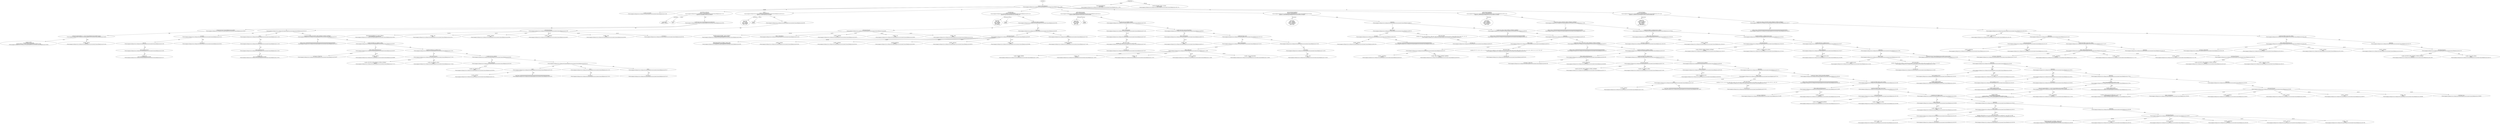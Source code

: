 strict digraph "/Users/yangpan/workspace/rust-workspace/ola-lang/examples/source/system/ContractDeployer.ola" {
	contract [label="contract ContractDeployer\n/Users/yangpan/workspace/rust-workspace/ola-lang/examples/source/system/ContractDeployer.ola:1:1-193:2"]
	var [label="variable accountInfos\n/Users/yangpan/workspace/rust-workspace/ola-lang/examples/source/system/ContractDeployer.ola:15:5-49"]
	extendedAccountVersion [label="extendedAccountVersion\ncontract: ContractDeployer\n/Users/yangpan/workspace/rust-workspace/ola-lang/examples/source/system/ContractDeployer.ola:17:5-57\nsignature extendedAccountVersion(address)"]
	parameters [label="parameters\naddress _address"]
	returns [label="returns\nu32 "]
	var_decl [label="variable decl struct ContractDeployer.AccountInfo info\n/Users/yangpan/workspace/rust-workspace/ola-lang/examples/source/system/ContractDeployer.ola:19:9-50"]
	storage_load [label="storage load struct ContractDeployer.AccountInfo\n/Users/yangpan/workspace/rust-workspace/ola-lang/examples/source/system/ContractDeployer.ola:19:28-50"]
	subscript [label="subscript mapping(address => struct ContractDeployer.AccountInfo) storage\n/Users/yangpan/workspace/rust-workspace/ola-lang/examples/source/system/ContractDeployer.ola:19:28-50"]
	storage_var [label="storage variable\nContractDeployer.accountInfos\nmapping(address => struct ContractDeployer.AccountInfo) storage\n/Users/yangpan/workspace/rust-workspace/ola-lang/examples/source/system/ContractDeployer.ola:19:28-40"]
	variable [label="variable: _address\naddress\n/Users/yangpan/workspace/rust-workspace/ola-lang/examples/source/system/ContractDeployer.ola:19:41-49"]
	if [label="if\n/Users/yangpan/workspace/rust-workspace/ola-lang/examples/source/system/ContractDeployer.ola:20:9-22:10"]
	not_qual [label="not equal\n/Users/yangpan/workspace/rust-workspace/ola-lang/examples/source/system/ContractDeployer.ola:20:13-41"]
	load [label="load u32\n/Users/yangpan/workspace/rust-workspace/ola-lang/examples/source/system/ContractDeployer.ola:20:13-36"]
	structmember [label="struct_member #0 u32\n/Users/yangpan/workspace/rust-workspace/ola-lang/examples/source/system/ContractDeployer.ola:20:18-36"]
	variable_15 [label="variable: info\nstruct ContractDeployer.AccountInfo\n/Users/yangpan/workspace/rust-workspace/ola-lang/examples/source/system/ContractDeployer.ola:20:13-17"]
	number_literal [label="u32 literal: 0\n/Users/yangpan/workspace/rust-workspace/ola-lang/examples/source/system/ContractDeployer.ola:20:40-41"]
	return [label="return\n/Users/yangpan/workspace/rust-workspace/ola-lang/examples/source/system/ContractDeployer.ola:21:13-43"]
	load_18 [label="load u32\n/Users/yangpan/workspace/rust-workspace/ola-lang/examples/source/system/ContractDeployer.ola:21:13-43"]
	structmember_19 [label="struct_member #0 u32\n/Users/yangpan/workspace/rust-workspace/ola-lang/examples/source/system/ContractDeployer.ola:21:25-43"]
	variable_20 [label="variable: info\nstruct ContractDeployer.AccountInfo\n/Users/yangpan/workspace/rust-workspace/ola-lang/examples/source/system/ContractDeployer.ola:21:20-24"]
	var_decl_21 [label="variable decl address ACCOUNT_CODE_STORAGE_SYSTEM_CONTRACT\n/Users/yangpan/workspace/rust-workspace/ola-lang/examples/source/system/ContractDeployer.ola:25:9-71"]
	address_literal [label="address literal: 0000000000000000000000000000000000000000000000000000000000008002\n/Users/yangpan/workspace/rust-workspace/ola-lang/examples/source/system/ContractDeployer.ola:25:56-71"]
	var_decl_23 [label="variable decl fields get_codeHash_calldata\n/Users/yangpan/workspace/rust-workspace/ola-lang/examples/source/system/ContractDeployer.ola:26:9-97"]
	libfunc [label="libfunc AbiEncodeWithSignature\n/Users/yangpan/workspace/rust-workspace/ola-lang/examples/source/system/ContractDeployer.ola:26:40-97"]
	number_literal_25 [label="u32 literal: 2179613704\n/Users/yangpan/workspace/rust-workspace/ola-lang/examples/source/system/ContractDeployer.ola:26:40-97"]
	variable_26 [label="variable: _address\naddress\n/Users/yangpan/workspace/rust-workspace/ola-lang/examples/source/system/ContractDeployer.ola:26:88-96"]
	var_decl_27 [label="variable decl fields get_codeHash_bytes\n/Users/yangpan/workspace/rust-workspace/ola-lang/examples/source/system/ContractDeployer.ola:27:9-101"]
	call_external_function [label="call external function\n/Users/yangpan/workspace/rust-workspace/ola-lang/examples/source/system/ContractDeployer.ola:27:37-101"]
	variable_29 [label="variable: ACCOUNT_CODE_STORAGE_SYSTEM_CONTRACT\naddress\n/Users/yangpan/workspace/rust-workspace/ola-lang/examples/source/system/ContractDeployer.ola:27:37-73"]
	variable_30 [label="variable: get_codeHash_calldata\nfields\n/Users/yangpan/workspace/rust-workspace/ola-lang/examples/source/system/ContractDeployer.ola:27:79-100"]
	var_decl_31 [label="variable decl hash codeHash\n/Users/yangpan/workspace/rust-workspace/ola-lang/examples/source/system/ContractDeployer.ola:28:9-63"]
	libfunc_32 [label="libfunc AbiDecode\n/Users/yangpan/workspace/rust-workspace/ola-lang/examples/source/system/ContractDeployer.ola:28:25-63"]
	variable_33 [label="variable: get_codeHash_bytes\nfields\n/Users/yangpan/workspace/rust-workspace/ola-lang/examples/source/system/ContractDeployer.ola:28:36-54"]
	if_34 [label="if\n/Users/yangpan/workspace/rust-workspace/ola-lang/examples/source/system/ContractDeployer.ola:30:9-32:10"]
	equal [label="equal\n/Users/yangpan/workspace/rust-workspace/ola-lang/examples/source/system/ContractDeployer.ola:30:13-32"]
	variable_36 [label="variable: codeHash\nhash\n/Users/yangpan/workspace/rust-workspace/ola-lang/examples/source/system/ContractDeployer.ola:30:13-21"]
	hash_literal [label="hash literal: 0000000000000000000000000000000000000000000000000000000000000000\n/Users/yangpan/workspace/rust-workspace/ola-lang/examples/source/system/ContractDeployer.ola:30:25-32"]
	return_38 [label="return\n/Users/yangpan/workspace/rust-workspace/ola-lang/examples/source/system/ContractDeployer.ola:31:13-21"]
	number_literal_39 [label="u32 literal: 1\n/Users/yangpan/workspace/rust-workspace/ola-lang/examples/source/system/ContractDeployer.ola:31:20-21"]
	return_40 [label="return\n/Users/yangpan/workspace/rust-workspace/ola-lang/examples/source/system/ContractDeployer.ola:35:9-17"]
	number_literal_41 [label="u32 literal: 0\n/Users/yangpan/workspace/rust-workspace/ola-lang/examples/source/system/ContractDeployer.ola:35:16-17"]
	create2 [label="create2\ncontract: ContractDeployer\n/Users/yangpan/workspace/rust-workspace/ola-lang/examples/source/system/ContractDeployer.ola:38:5-43:19\nsignature create2(hash,hash,hash,fields)"]
	parameters_43 [label="parameters\nhash _salt\nhash _rawHash\nhash _codeHash\nfields _input"]
	returns_44 [label="returns\naddress "]
	return_45 [label="return\n/Users/yangpan/workspace/rust-workspace/ola-lang/examples/source/system/ContractDeployer.ola:44:9-69"]
	call_internal_function [label="call internal function\n/Users/yangpan/workspace/rust-workspace/ola-lang/examples/source/system/ContractDeployer.ola:44:16-69"]
	internal_function [label="fn(hash,hash,hash,fields,u32)  returns (address)\nContractDeployer.create2Account\n/Users/yangpan/workspace/rust-workspace/ola-lang/examples/source/system/ContractDeployer.ola:44:16-69"]
	variable_48 [label="variable: _salt\nhash\n/Users/yangpan/workspace/rust-workspace/ola-lang/examples/source/system/ContractDeployer.ola:44:31-36"]
	variable_49 [label="variable: _rawHash\nhash\n/Users/yangpan/workspace/rust-workspace/ola-lang/examples/source/system/ContractDeployer.ola:44:38-46"]
	variable_50 [label="variable: _codeHash\nhash\n/Users/yangpan/workspace/rust-workspace/ola-lang/examples/source/system/ContractDeployer.ola:44:48-57"]
	variable_51 [label="variable: _input\nfields\n/Users/yangpan/workspace/rust-workspace/ola-lang/examples/source/system/ContractDeployer.ola:44:59-65"]
	number_literal_52 [label="u32 literal: 0\n/Users/yangpan/workspace/rust-workspace/ola-lang/examples/source/system/ContractDeployer.ola:44:67-68"]
	create2Account [label="create2Account\ncontract: ContractDeployer\n/Users/yangpan/workspace/rust-workspace/ola-lang/examples/source/system/ContractDeployer.ola:48:5-54:19\nsignature create2Account(hash,hash,hash,fields,u32)"]
	parameters_54 [label="parameters\nhash _salt\nhash _rawHash\nhash _codeHash\nfields _input\nu32 _aaVersion"]
	returns_55 [label="returns\naddress "]
	var_decl_56 [label="variable decl address newAddress\n/Users/yangpan/workspace/rust-workspace/ola-lang/examples/source/system/ContractDeployer.ola:55:9-94"]
	call_internal_function_57 [label="call internal function\n/Users/yangpan/workspace/rust-workspace/ola-lang/examples/source/system/ContractDeployer.ola:55:30-94"]
	internal_function_58 [label="fn(address,hash,hash,fields)  returns (address)\nContractDeployer.getNewAddressCreate2\n/Users/yangpan/workspace/rust-workspace/ola-lang/examples/source/system/ContractDeployer.ola:55:30-94"]
	libfunc_59 [label="libfunc CallerAddress\n/Users/yangpan/workspace/rust-workspace/ola-lang/examples/source/system/ContractDeployer.ola:55:51-65"]
	variable_60 [label="variable: _codeHash\nhash\n/Users/yangpan/workspace/rust-workspace/ola-lang/examples/source/system/ContractDeployer.ola:55:69-78"]
	variable_61 [label="variable: _salt\nhash\n/Users/yangpan/workspace/rust-workspace/ola-lang/examples/source/system/ContractDeployer.ola:55:80-85"]
	variable_62 [label="variable: _input\nfields\n/Users/yangpan/workspace/rust-workspace/ola-lang/examples/source/system/ContractDeployer.ola:55:87-93"]
	expr [label="expression\n/Users/yangpan/workspace/rust-workspace/ola-lang/examples/source/system/ContractDeployer.ola:56:9-87"]
	call_internal_function_64 [label="call internal function\n/Users/yangpan/workspace/rust-workspace/ola-lang/examples/source/system/ContractDeployer.ola:56:9-87"]
	internal_function_65 [label="fn(hash,hash,address,u32,fields)  returns (void)\nContractDeployer._nonSystemDeployOnAddress\n/Users/yangpan/workspace/rust-workspace/ola-lang/examples/source/system/ContractDeployer.ola:56:9-87"]
	variable_66 [label="variable: _rawHash\nhash\n/Users/yangpan/workspace/rust-workspace/ola-lang/examples/source/system/ContractDeployer.ola:56:35-43"]
	variable_67 [label="variable: _codeHash\nhash\n/Users/yangpan/workspace/rust-workspace/ola-lang/examples/source/system/ContractDeployer.ola:56:45-54"]
	variable_68 [label="variable: newAddress\naddress\n/Users/yangpan/workspace/rust-workspace/ola-lang/examples/source/system/ContractDeployer.ola:56:56-66"]
	variable_69 [label="variable: _aaVersion\nu32\n/Users/yangpan/workspace/rust-workspace/ola-lang/examples/source/system/ContractDeployer.ola:56:68-78"]
	variable_70 [label="variable: _input\nfields\n/Users/yangpan/workspace/rust-workspace/ola-lang/examples/source/system/ContractDeployer.ola:56:80-86"]
	return_71 [label="return\n/Users/yangpan/workspace/rust-workspace/ola-lang/examples/source/system/ContractDeployer.ola:57:9-26"]
	variable_72 [label="variable: newAddress\naddress\n/Users/yangpan/workspace/rust-workspace/ola-lang/examples/source/system/ContractDeployer.ola:57:16-26"]
	getNewAddressCreate2 [label="getNewAddressCreate2\ncontract: ContractDeployer\n/Users/yangpan/workspace/rust-workspace/ola-lang/examples/source/system/ContractDeployer.ola:60:5-65:19\nsignature getNewAddressCreate2(address,hash,hash,fields)"]
	parameters_74 [label="parameters\naddress _from\nhash _codeHash\nhash _salt\nfields _input"]
	returns_75 [label="returns\naddress "]
	var_decl_76 [label="variable decl hash CREATE2_PREFIX\n/Users/yangpan/workspace/rust-workspace/ola-lang/examples/source/system/ContractDeployer.ola:67:9-58"]
	libfunc_77 [label="libfunc PoseidonHash\n/Users/yangpan/workspace/rust-workspace/ola-lang/examples/source/system/ContractDeployer.ola:67:31-44"]
	cast [label="cast fields\n/Users/yangpan/workspace/rust-workspace/ola-lang/examples/source/system/ContractDeployer.ola:67:45-57"]
	alloc_array [label="alloc array string\ninitializer: [79, 108, 97, 67, 114, 101, 97, 116, 101, 50]\n/Users/yangpan/workspace/rust-workspace/ola-lang/examples/source/system/ContractDeployer.ola:67:45-57"]
	number_literal_80 [label="u32 literal: 10\n/Users/yangpan/workspace/rust-workspace/ola-lang/examples/source/system/ContractDeployer.ola:67:45-57"]
	var_decl_81 [label="variable decl hash constructorInputHash\n/Users/yangpan/workspace/rust-workspace/ola-lang/examples/source/system/ContractDeployer.ola:68:9-58"]
	libfunc_82 [label="libfunc PoseidonHash\n/Users/yangpan/workspace/rust-workspace/ola-lang/examples/source/system/ContractDeployer.ola:68:37-50"]
	variable_83 [label="variable: _input\nfields\n/Users/yangpan/workspace/rust-workspace/ola-lang/examples/source/system/ContractDeployer.ola:68:51-57"]
	var_decl_84 [label="variable decl hash _hash\n/Users/yangpan/workspace/rust-workspace/ola-lang/examples/source/system/ContractDeployer.ola:70:9-72:10"]
	libfunc_85 [label="libfunc PoseidonHash\n/Users/yangpan/workspace/rust-workspace/ola-lang/examples/source/system/ContractDeployer.ola:70:22-35"]
	libfunc_86 [label="libfunc AbiEncode\n/Users/yangpan/workspace/rust-workspace/ola-lang/examples/source/system/ContractDeployer.ola:71:13-86"]
	variable_87 [label="variable: CREATE2_PREFIX\nhash\n/Users/yangpan/workspace/rust-workspace/ola-lang/examples/source/system/ContractDeployer.ola:71:24-38"]
	variable_88 [label="variable: _from\naddress\n/Users/yangpan/workspace/rust-workspace/ola-lang/examples/source/system/ContractDeployer.ola:71:40-45"]
	variable_89 [label="variable: _salt\nhash\n/Users/yangpan/workspace/rust-workspace/ola-lang/examples/source/system/ContractDeployer.ola:71:47-52"]
	variable_90 [label="variable: _codeHash\nhash\n/Users/yangpan/workspace/rust-workspace/ola-lang/examples/source/system/ContractDeployer.ola:71:54-63"]
	variable_91 [label="variable: constructorInputHash\nhash\n/Users/yangpan/workspace/rust-workspace/ola-lang/examples/source/system/ContractDeployer.ola:71:65-85"]
	return_92 [label="return\n/Users/yangpan/workspace/rust-workspace/ola-lang/examples/source/system/ContractDeployer.ola:75:9-30"]
	cast_93 [label="cast address\n/Users/yangpan/workspace/rust-workspace/ola-lang/examples/source/system/ContractDeployer.ola:75:16-30"]
	variable_94 [label="variable: _hash\nhash\n/Users/yangpan/workspace/rust-workspace/ola-lang/examples/source/system/ContractDeployer.ola:75:24-29"]
	_nonSystemDeployOnAddress [label="_nonSystemDeployOnAddress\ncontract: ContractDeployer\n/Users/yangpan/workspace/rust-workspace/ola-lang/examples/source/system/ContractDeployer.ola:78:5-84:6\nsignature _nonSystemDeployOnAddress(hash,hash,address,u32,fields)"]
	parameters_96 [label="parameters\nhash _rawHash\nhash _codeHash\naddress _newAddress\nu32 _aaVersion\nfields _input"]
	expr_97 [label="expression\n/Users/yangpan/workspace/rust-workspace/ola-lang/examples/source/system/ContractDeployer.ola:86:9-71"]
	libfunc_98 [label="libfunc Assert\n/Users/yangpan/workspace/rust-workspace/ola-lang/examples/source/system/ContractDeployer.ola:86:9-15"]
	not_qual_99 [label="not equal\n/Users/yangpan/workspace/rust-workspace/ola-lang/examples/source/system/ContractDeployer.ola:86:16-38"]
	variable_100 [label="variable: _codeHash\nhash\n/Users/yangpan/workspace/rust-workspace/ola-lang/examples/source/system/ContractDeployer.ola:86:16-25"]
	hash_literal_101 [label="hash literal: 0000000000000000000000000000000000000000000000000000000000000000\n/Users/yangpan/workspace/rust-workspace/ola-lang/examples/source/system/ContractDeployer.ola:86:29-38"]
	alloc_array_102 [label="alloc array string\ninitializer: [66, 121, 116, 101, 99, 111, 100, 101, 72, 97, 115, 104, 32, 99, 97, 110, 32, 110, 111, 116, 32, 98, 101, 32, 122, 101, 114, 111]\n/Users/yangpan/workspace/rust-workspace/ola-lang/examples/source/system/ContractDeployer.ola:86:40-70"]
	number_literal_103 [label="u32 literal: 28\n/Users/yangpan/workspace/rust-workspace/ola-lang/examples/source/system/ContractDeployer.ola:86:40-70"]
	var_decl_104 [label="variable decl address MAX_SYSTEM_CONTRACT_ADDRESS\n/Users/yangpan/workspace/rust-workspace/ola-lang/examples/source/system/ContractDeployer.ola:89:9-62"]
	address_literal_105 [label="address literal: 000000000000000000000000000000000000000000000000000000000000ffff\n/Users/yangpan/workspace/rust-workspace/ola-lang/examples/source/system/ContractDeployer.ola:89:47-62"]
	expr_106 [label="expression\n/Users/yangpan/workspace/rust-workspace/ola-lang/examples/source/system/ContractDeployer.ola:90:9-102"]
	libfunc_107 [label="libfunc Assert\n/Users/yangpan/workspace/rust-workspace/ola-lang/examples/source/system/ContractDeployer.ola:90:9-15"]
	more [label="more\n/Users/yangpan/workspace/rust-workspace/ola-lang/examples/source/system/ContractDeployer.ola:90:16-57"]
	variable_109 [label="variable: _newAddress\naddress\n/Users/yangpan/workspace/rust-workspace/ola-lang/examples/source/system/ContractDeployer.ola:90:16-27"]
	variable_110 [label="variable: MAX_SYSTEM_CONTRACT_ADDRESS\naddress\n/Users/yangpan/workspace/rust-workspace/ola-lang/examples/source/system/ContractDeployer.ola:90:30-57"]
	alloc_array_111 [label="alloc array string\ninitializer: [67, 97, 110, 32, 110, 111, 116, 32, 100, 101, 112, 108, 111, 121, 32, 99, 111, 110, 116, 114, 97, 99, 116, 115, 32, 105, 110, 32, 107, 101, 114, 110, 101, 108, 32, 115, 112, 97, 99, 101]\n/Users/yangpan/workspace/rust-workspace/ola-lang/examples/source/system/ContractDeployer.ola:90:59-101"]
	number_literal_112 [label="u32 literal: 40\n/Users/yangpan/workspace/rust-workspace/ola-lang/examples/source/system/ContractDeployer.ola:90:59-101"]
	var_decl_113 [label="variable decl address ACCOUNT_CODE_STORAGE_SYSTEM_CONTRACT\n/Users/yangpan/workspace/rust-workspace/ola-lang/examples/source/system/ContractDeployer.ola:93:9-71"]
	address_literal_114 [label="address literal: 0000000000000000000000000000000000000000000000000000000000008002\n/Users/yangpan/workspace/rust-workspace/ola-lang/examples/source/system/ContractDeployer.ola:93:56-71"]
	var_decl_115 [label="variable decl fields get_codeHash_calldata\n/Users/yangpan/workspace/rust-workspace/ola-lang/examples/source/system/ContractDeployer.ola:94:9-100"]
	libfunc_116 [label="libfunc AbiEncodeWithSignature\n/Users/yangpan/workspace/rust-workspace/ola-lang/examples/source/system/ContractDeployer.ola:94:40-100"]
	number_literal_117 [label="u32 literal: 2179613704\n/Users/yangpan/workspace/rust-workspace/ola-lang/examples/source/system/ContractDeployer.ola:94:40-100"]
	variable_118 [label="variable: _newAddress\naddress\n/Users/yangpan/workspace/rust-workspace/ola-lang/examples/source/system/ContractDeployer.ola:94:88-99"]
	var_decl_119 [label="variable decl fields get_codeHash_bytes\n/Users/yangpan/workspace/rust-workspace/ola-lang/examples/source/system/ContractDeployer.ola:95:9-101"]
	call_external_function_120 [label="call external function\n/Users/yangpan/workspace/rust-workspace/ola-lang/examples/source/system/ContractDeployer.ola:95:37-101"]
	variable_121 [label="variable: ACCOUNT_CODE_STORAGE_SYSTEM_CONTRACT\naddress\n/Users/yangpan/workspace/rust-workspace/ola-lang/examples/source/system/ContractDeployer.ola:95:37-73"]
	variable_122 [label="variable: get_codeHash_calldata\nfields\n/Users/yangpan/workspace/rust-workspace/ola-lang/examples/source/system/ContractDeployer.ola:95:79-100"]
	var_decl_123 [label="variable decl hash codeHash\n/Users/yangpan/workspace/rust-workspace/ola-lang/examples/source/system/ContractDeployer.ola:96:9-63"]
	libfunc_124 [label="libfunc AbiDecode\n/Users/yangpan/workspace/rust-workspace/ola-lang/examples/source/system/ContractDeployer.ola:96:25-63"]
	variable_125 [label="variable: get_codeHash_bytes\nfields\n/Users/yangpan/workspace/rust-workspace/ola-lang/examples/source/system/ContractDeployer.ola:96:36-54"]
	expr_126 [label="expression\n/Users/yangpan/workspace/rust-workspace/ola-lang/examples/source/system/ContractDeployer.ola:97:9-75"]
	libfunc_127 [label="libfunc Assert\n/Users/yangpan/workspace/rust-workspace/ola-lang/examples/source/system/ContractDeployer.ola:97:9-15"]
	equal_128 [label="equal\n/Users/yangpan/workspace/rust-workspace/ola-lang/examples/source/system/ContractDeployer.ola:97:16-37"]
	variable_129 [label="variable: codeHash\nhash\n/Users/yangpan/workspace/rust-workspace/ola-lang/examples/source/system/ContractDeployer.ola:97:16-24"]
	hash_literal_130 [label="hash literal: 0000000000000000000000000000000000000000000000000000000000000000\n/Users/yangpan/workspace/rust-workspace/ola-lang/examples/source/system/ContractDeployer.ola:97:28-37"]
	alloc_array_131 [label="alloc array string\ninitializer: [78, 101, 119, 32, 97, 100, 100, 114, 101, 115, 115, 32, 97, 108, 114, 101, 97, 100, 121, 32, 100, 101, 112, 108, 111, 121, 101, 100, 32, 99, 111, 100, 101]\n/Users/yangpan/workspace/rust-workspace/ola-lang/examples/source/system/ContractDeployer.ola:97:39-74"]
	number_literal_132 [label="u32 literal: 33\n/Users/yangpan/workspace/rust-workspace/ola-lang/examples/source/system/ContractDeployer.ola:97:39-74"]
	var_decl_133 [label="variable decl address NONCE_HOLDER_ADDRESS\n/Users/yangpan/workspace/rust-workspace/ola-lang/examples/source/system/ContractDeployer.ola:100:9-55"]
	address_literal_134 [label="address literal: 0000000000000000000000000000000000000000000000000000000000008003\n/Users/yangpan/workspace/rust-workspace/ola-lang/examples/source/system/ContractDeployer.ola:100:40-55"]
	var_decl_135 [label="variable decl fields deploy_nonce_calldata\n/Users/yangpan/workspace/rust-workspace/ola-lang/examples/source/system/ContractDeployer.ola:101:9-99"]
	libfunc_136 [label="libfunc AbiEncodeWithSignature\n/Users/yangpan/workspace/rust-workspace/ola-lang/examples/source/system/ContractDeployer.ola:101:40-99"]
	number_literal_137 [label="u32 literal: 3868785611\n/Users/yangpan/workspace/rust-workspace/ola-lang/examples/source/system/ContractDeployer.ola:101:40-99"]
	variable_138 [label="variable: _newAddress\naddress\n/Users/yangpan/workspace/rust-workspace/ola-lang/examples/source/system/ContractDeployer.ola:101:87-98"]
	var_decl_139 [label="variable decl fields deploy_nonce_bytes\n/Users/yangpan/workspace/rust-workspace/ola-lang/examples/source/system/ContractDeployer.ola:102:9-85"]
	call_external_function_140 [label="call external function\n/Users/yangpan/workspace/rust-workspace/ola-lang/examples/source/system/ContractDeployer.ola:102:37-85"]
	variable_141 [label="variable: NONCE_HOLDER_ADDRESS\naddress\n/Users/yangpan/workspace/rust-workspace/ola-lang/examples/source/system/ContractDeployer.ola:102:37-57"]
	variable_142 [label="variable: deploy_nonce_calldata\nfields\n/Users/yangpan/workspace/rust-workspace/ola-lang/examples/source/system/ContractDeployer.ola:102:63-84"]
	var_decl_143 [label="variable decl u32 deploy_nonce\n/Users/yangpan/workspace/rust-workspace/ola-lang/examples/source/system/ContractDeployer.ola:103:9-65"]
	libfunc_144 [label="libfunc AbiDecode\n/Users/yangpan/workspace/rust-workspace/ola-lang/examples/source/system/ContractDeployer.ola:103:28-65"]
	variable_145 [label="variable: deploy_nonce_bytes\nfields\n/Users/yangpan/workspace/rust-workspace/ola-lang/examples/source/system/ContractDeployer.ola:103:39-57"]
	expr_146 [label="expression\n/Users/yangpan/workspace/rust-workspace/ola-lang/examples/source/system/ContractDeployer.ola:104:9-57"]
	libfunc_147 [label="libfunc Assert\n/Users/yangpan/workspace/rust-workspace/ola-lang/examples/source/system/ContractDeployer.ola:104:9-15"]
	equal_148 [label="equal\n/Users/yangpan/workspace/rust-workspace/ola-lang/examples/source/system/ContractDeployer.ola:104:16-33"]
	variable_149 [label="variable: deploy_nonce\nu32\n/Users/yangpan/workspace/rust-workspace/ola-lang/examples/source/system/ContractDeployer.ola:104:16-28"]
	number_literal_150 [label="u32 literal: 0\n/Users/yangpan/workspace/rust-workspace/ola-lang/examples/source/system/ContractDeployer.ola:104:32-33"]
	alloc_array_151 [label="alloc array string\ninitializer: [65, 99, 99, 111, 117, 110, 116, 32, 105, 115, 32, 111, 99, 99, 117, 112, 105, 101, 100]\n/Users/yangpan/workspace/rust-workspace/ola-lang/examples/source/system/ContractDeployer.ola:104:35-56"]
	number_literal_152 [label="u32 literal: 19\n/Users/yangpan/workspace/rust-workspace/ola-lang/examples/source/system/ContractDeployer.ola:104:35-56"]
	expr_153 [label="expression\n/Users/yangpan/workspace/rust-workspace/ola-lang/examples/source/system/ContractDeployer.ola:106:9-86"]
	call_internal_function_154 [label="call internal function\n/Users/yangpan/workspace/rust-workspace/ola-lang/examples/source/system/ContractDeployer.ola:106:9-86"]
	internal_function_155 [label="fn(hash,hash,address,u32,fields)  returns (void)\nContractDeployer._performDeployOnAddress\n/Users/yangpan/workspace/rust-workspace/ola-lang/examples/source/system/ContractDeployer.ola:106:9-86"]
	variable_156 [label="variable: _rawHash\nhash\n/Users/yangpan/workspace/rust-workspace/ola-lang/examples/source/system/ContractDeployer.ola:106:33-41"]
	variable_157 [label="variable: _codeHash\nhash\n/Users/yangpan/workspace/rust-workspace/ola-lang/examples/source/system/ContractDeployer.ola:106:43-52"]
	variable_158 [label="variable: _newAddress\naddress\n/Users/yangpan/workspace/rust-workspace/ola-lang/examples/source/system/ContractDeployer.ola:106:54-65"]
	variable_159 [label="variable: _aaVersion\nu32\n/Users/yangpan/workspace/rust-workspace/ola-lang/examples/source/system/ContractDeployer.ola:106:67-77"]
	variable_160 [label="variable: _input\nfields\n/Users/yangpan/workspace/rust-workspace/ola-lang/examples/source/system/ContractDeployer.ola:106:79-85"]
	_performDeployOnAddress [label="_performDeployOnAddress\ncontract: ContractDeployer\n/Users/yangpan/workspace/rust-workspace/ola-lang/examples/source/system/ContractDeployer.ola:109:5-115:6\nsignature _performDeployOnAddress(hash,hash,address,u32,fields)"]
	parameters_162 [label="parameters\nhash _rawHash\nhash _codeHash\naddress _newAddress\nu32 _aaVersion\nfields _input"]
	var_decl_163 [label="variable decl address KNOWN_CODES_STORAGE_CONTRACT\n/Users/yangpan/workspace/rust-workspace/ola-lang/examples/source/system/ContractDeployer.ola:117:9-63"]
	address_literal_164 [label="address literal: 0000000000000000000000000000000000000000000000000000000000008004\n/Users/yangpan/workspace/rust-workspace/ola-lang/examples/source/system/ContractDeployer.ola:117:48-63"]
	var_decl_165 [label="variable decl fields is_codehash_known_calldata\n/Users/yangpan/workspace/rust-workspace/ola-lang/examples/source/system/ContractDeployer.ola:118:9-104"]
	libfunc_166 [label="libfunc AbiEncodeWithSignature\n/Users/yangpan/workspace/rust-workspace/ola-lang/examples/source/system/ContractDeployer.ola:118:45-104"]
	number_literal_167 [label="u32 literal: 4199620571\n/Users/yangpan/workspace/rust-workspace/ola-lang/examples/source/system/ContractDeployer.ola:118:45-104"]
	variable_168 [label="variable: _codeHash\nhash\n/Users/yangpan/workspace/rust-workspace/ola-lang/examples/source/system/ContractDeployer.ola:118:94-103"]
	var_decl_169 [label="variable decl fields is_codehash_known_bytes\n/Users/yangpan/workspace/rust-workspace/ola-lang/examples/source/system/ContractDeployer.ola:119:9-103"]
	call_external_function_170 [label="call external function\n/Users/yangpan/workspace/rust-workspace/ola-lang/examples/source/system/ContractDeployer.ola:119:42-103"]
	variable_171 [label="variable: KNOWN_CODES_STORAGE_CONTRACT\naddress\n/Users/yangpan/workspace/rust-workspace/ola-lang/examples/source/system/ContractDeployer.ola:119:42-70"]
	variable_172 [label="variable: is_codehash_known_calldata\nfields\n/Users/yangpan/workspace/rust-workspace/ola-lang/examples/source/system/ContractDeployer.ola:119:76-102"]
	var_decl_173 [label="variable decl bool is_codehash_known\n/Users/yangpan/workspace/rust-workspace/ola-lang/examples/source/system/ContractDeployer.ola:120:9-77"]
	libfunc_174 [label="libfunc AbiDecode\n/Users/yangpan/workspace/rust-workspace/ola-lang/examples/source/system/ContractDeployer.ola:120:34-77"]
	variable_175 [label="variable: is_codehash_known_bytes\nfields\n/Users/yangpan/workspace/rust-workspace/ola-lang/examples/source/system/ContractDeployer.ola:120:45-68"]
	expr_176 [label="expression\n/Users/yangpan/workspace/rust-workspace/ola-lang/examples/source/system/ContractDeployer.ola:121:9-64"]
	libfunc_177 [label="libfunc Assert\n/Users/yangpan/workspace/rust-workspace/ola-lang/examples/source/system/ContractDeployer.ola:121:9-15"]
	variable_178 [label="variable: is_codehash_known\nbool\n/Users/yangpan/workspace/rust-workspace/ola-lang/examples/source/system/ContractDeployer.ola:121:16-33"]
	alloc_array_179 [label="alloc array string\ninitializer: [84, 104, 101, 32, 99, 111, 100, 101, 32, 104, 97, 115, 104, 32, 105, 115, 32, 110, 111, 116, 32, 107, 110, 111, 119, 110]\n/Users/yangpan/workspace/rust-workspace/ola-lang/examples/source/system/ContractDeployer.ola:121:35-63"]
	number_literal_180 [label="u32 literal: 26\n/Users/yangpan/workspace/rust-workspace/ola-lang/examples/source/system/ContractDeployer.ola:121:35-63"]
	var_decl_181 [label="variable decl struct ContractDeployer.AccountInfo newAccountInfo\n/Users/yangpan/workspace/rust-workspace/ola-lang/examples/source/system/ContractDeployer.ola:123:9-35"]
	expr_182 [label="expression\n/Users/yangpan/workspace/rust-workspace/ola-lang/examples/source/system/ContractDeployer.ola:124:9-55"]
	assign [label="assign\nu32\n/Users/yangpan/workspace/rust-workspace/ola-lang/examples/source/system/ContractDeployer.ola:124:9-55"]
	structmember_184 [label="struct_member #0 u32\n/Users/yangpan/workspace/rust-workspace/ola-lang/examples/source/system/ContractDeployer.ola:124:24-42"]
	variable_185 [label="variable: newAccountInfo\nstruct ContractDeployer.AccountInfo\n/Users/yangpan/workspace/rust-workspace/ola-lang/examples/source/system/ContractDeployer.ola:124:9-23"]
	variable_186 [label="variable: _aaVersion\nu32\n/Users/yangpan/workspace/rust-workspace/ola-lang/examples/source/system/ContractDeployer.ola:124:45-55"]
	expr_187 [label="expression\n/Users/yangpan/workspace/rust-workspace/ola-lang/examples/source/system/ContractDeployer.ola:126:9-41"]
	assign_188 [label="assign\nu32\n/Users/yangpan/workspace/rust-workspace/ola-lang/examples/source/system/ContractDeployer.ola:126:9-41"]
	structmember_189 [label="struct_member #1 u32\n/Users/yangpan/workspace/rust-workspace/ola-lang/examples/source/system/ContractDeployer.ola:126:24-37"]
	variable_190 [label="variable: newAccountInfo\nstruct ContractDeployer.AccountInfo\n/Users/yangpan/workspace/rust-workspace/ola-lang/examples/source/system/ContractDeployer.ola:126:9-23"]
	number_literal_191 [label="u32 literal: 0\n/Users/yangpan/workspace/rust-workspace/ola-lang/examples/source/system/ContractDeployer.ola:126:40-41"]
	expr_192 [label="expression\n/Users/yangpan/workspace/rust-workspace/ola-lang/examples/source/system/ContractDeployer.ola:127:9-51"]
	assign_193 [label="assign\nstruct ContractDeployer.AccountInfo storage\n/Users/yangpan/workspace/rust-workspace/ola-lang/examples/source/system/ContractDeployer.ola:127:9-51"]
	subscript_194 [label="subscript mapping(address => struct ContractDeployer.AccountInfo) storage\n/Users/yangpan/workspace/rust-workspace/ola-lang/examples/source/system/ContractDeployer.ola:127:9-34"]
	storage_var_195 [label="storage variable\nContractDeployer.accountInfos\nmapping(address => struct ContractDeployer.AccountInfo) storage\n/Users/yangpan/workspace/rust-workspace/ola-lang/examples/source/system/ContractDeployer.ola:127:9-21"]
	variable_196 [label="variable: _newAddress\naddress\n/Users/yangpan/workspace/rust-workspace/ola-lang/examples/source/system/ContractDeployer.ola:127:22-33"]
	variable_197 [label="variable: newAccountInfo\nstruct ContractDeployer.AccountInfo\n/Users/yangpan/workspace/rust-workspace/ola-lang/examples/source/system/ContractDeployer.ola:127:37-51"]
	expr_198 [label="expression\n/Users/yangpan/workspace/rust-workspace/ola-lang/examples/source/system/ContractDeployer.ola:129:9-93"]
	call_internal_function_199 [label="call internal function\n/Users/yangpan/workspace/rust-workspace/ola-lang/examples/source/system/ContractDeployer.ola:129:9-93"]
	internal_function_200 [label="fn(address,address,hash,hash,fields,bool)  returns (void)\nContractDeployer._constructContract\n/Users/yangpan/workspace/rust-workspace/ola-lang/examples/source/system/ContractDeployer.ola:129:9-93"]
	libfunc_201 [label="libfunc CallerAddress\n/Users/yangpan/workspace/rust-workspace/ola-lang/examples/source/system/ContractDeployer.ola:129:28-42"]
	variable_202 [label="variable: _newAddress\naddress\n/Users/yangpan/workspace/rust-workspace/ola-lang/examples/source/system/ContractDeployer.ola:129:46-57"]
	variable_203 [label="variable: _rawHash\nhash\n/Users/yangpan/workspace/rust-workspace/ola-lang/examples/source/system/ContractDeployer.ola:129:59-67"]
	variable_204 [label="variable: _codeHash\nhash\n/Users/yangpan/workspace/rust-workspace/ola-lang/examples/source/system/ContractDeployer.ola:129:69-78"]
	variable_205 [label="variable: _input\nfields\n/Users/yangpan/workspace/rust-workspace/ola-lang/examples/source/system/ContractDeployer.ola:129:80-86"]
	bool_literal [label="bool literal: true\n/Users/yangpan/workspace/rust-workspace/ola-lang/examples/source/system/ContractDeployer.ola:129:88-92"]
	_constructContract [label="_constructContract\ncontract: ContractDeployer\n/Users/yangpan/workspace/rust-workspace/ola-lang/examples/source/system/ContractDeployer.ola:135:5-142:6\nsignature _constructContract(address,address,hash,hash,fields,bool)"]
	parameters_208 [label="parameters\naddress _from\naddress _newAddress\nhash _rawHash\nhash _codeHash\nfields _input\nbool _callConstructor"]
	var_decl_209 [label="variable decl address ACCOUNT_CODE_STORAGE_SYSTEM_CONTRACT\n/Users/yangpan/workspace/rust-workspace/ola-lang/examples/source/system/ContractDeployer.ola:143:9-71"]
	address_literal_210 [label="address literal: 0000000000000000000000000000000000000000000000000000000000008002\n/Users/yangpan/workspace/rust-workspace/ola-lang/examples/source/system/ContractDeployer.ola:143:56-71"]
	if_211 [label="if\n/Users/yangpan/workspace/rust-workspace/ola-lang/examples/source/system/ContractDeployer.ola:144:9-165:10"]
	variable_212 [label="variable: _callConstructor\nbool\n/Users/yangpan/workspace/rust-workspace/ola-lang/examples/source/system/ContractDeployer.ola:144:13-29"]
	expr_213 [label="expression\n/Users/yangpan/workspace/rust-workspace/ola-lang/examples/source/system/ContractDeployer.ola:152:13-37"]
	call_external_function_214 [label="call external function\n/Users/yangpan/workspace/rust-workspace/ola-lang/examples/source/system/ContractDeployer.ola:152:13-37"]
	variable_215 [label="variable: _newAddress\naddress\n/Users/yangpan/workspace/rust-workspace/ola-lang/examples/source/system/ContractDeployer.ola:152:13-24"]
	variable_216 [label="variable: _input\nfields\n/Users/yangpan/workspace/rust-workspace/ola-lang/examples/source/system/ContractDeployer.ola:152:30-36"]
	var_decl_217 [label="variable decl fields constructed_calldata\n/Users/yangpan/workspace/rust-workspace/ola-lang/examples/source/system/ContractDeployer.ola:157:13-137"]
	libfunc_218 [label="libfunc AbiEncodeWithSignature\n/Users/yangpan/workspace/rust-workspace/ola-lang/examples/source/system/ContractDeployer.ola:157:43-137"]
	number_literal_219 [label="u32 literal: 4294318592\n/Users/yangpan/workspace/rust-workspace/ola-lang/examples/source/system/ContractDeployer.ola:157:43-137"]
	variable_220 [label="variable: _newAddress\naddress\n/Users/yangpan/workspace/rust-workspace/ola-lang/examples/source/system/ContractDeployer.ola:157:104-115"]
	variable_221 [label="variable: _rawHash\nhash\n/Users/yangpan/workspace/rust-workspace/ola-lang/examples/source/system/ContractDeployer.ola:157:117-125"]
	variable_222 [label="variable: _codeHash\nhash\n/Users/yangpan/workspace/rust-workspace/ola-lang/examples/source/system/ContractDeployer.ola:157:127-136"]
	expr_223 [label="expression\n/Users/yangpan/workspace/rust-workspace/ola-lang/examples/source/system/ContractDeployer.ola:158:13-76"]
	call_external_function_224 [label="call external function\n/Users/yangpan/workspace/rust-workspace/ola-lang/examples/source/system/ContractDeployer.ola:158:13-76"]
	variable_225 [label="variable: ACCOUNT_CODE_STORAGE_SYSTEM_CONTRACT\naddress\n/Users/yangpan/workspace/rust-workspace/ola-lang/examples/source/system/ContractDeployer.ola:158:13-49"]
	variable_226 [label="variable: constructed_calldata\nfields\n/Users/yangpan/workspace/rust-workspace/ola-lang/examples/source/system/ContractDeployer.ola:158:55-75"]
	var_decl_227 [label="variable decl fields constructed_calldata\n/Users/yangpan/workspace/rust-workspace/ola-lang/examples/source/system/ContractDeployer.ola:163:13-138"]
	libfunc_228 [label="libfunc AbiEncodeWithSignature\n/Users/yangpan/workspace/rust-workspace/ola-lang/examples/source/system/ContractDeployer.ola:163:43-138"]
	number_literal_229 [label="u32 literal: 4294318592\n/Users/yangpan/workspace/rust-workspace/ola-lang/examples/source/system/ContractDeployer.ola:163:43-138"]
	variable_230 [label="variable: _newAddress\naddress\n/Users/yangpan/workspace/rust-workspace/ola-lang/examples/source/system/ContractDeployer.ola:163:104-115"]
	variable_231 [label="variable: _rawHash\nhash\n/Users/yangpan/workspace/rust-workspace/ola-lang/examples/source/system/ContractDeployer.ola:163:118-126"]
	variable_232 [label="variable: _codeHash\nhash\n/Users/yangpan/workspace/rust-workspace/ola-lang/examples/source/system/ContractDeployer.ola:163:128-137"]
	expr_233 [label="expression\n/Users/yangpan/workspace/rust-workspace/ola-lang/examples/source/system/ContractDeployer.ola:164:13-76"]
	call_external_function_234 [label="call external function\n/Users/yangpan/workspace/rust-workspace/ola-lang/examples/source/system/ContractDeployer.ola:164:13-76"]
	variable_235 [label="variable: ACCOUNT_CODE_STORAGE_SYSTEM_CONTRACT\naddress\n/Users/yangpan/workspace/rust-workspace/ola-lang/examples/source/system/ContractDeployer.ola:164:13-49"]
	variable_236 [label="variable: constructed_calldata\nfields\n/Users/yangpan/workspace/rust-workspace/ola-lang/examples/source/system/ContractDeployer.ola:164:55-75"]
	diagnostic [label="found ContractDeployer \nlevel Debug\n/Users/yangpan/workspace/rust-workspace/ola-lang/examples/source/system/ContractDeployer.ola:1:1-193:2"]
	diagnostic_239 [label="function parameter '_from' is unused\nlevel Warning\n/Users/yangpan/workspace/rust-workspace/ola-lang/examples/source/system/ContractDeployer.ola:136:17-22"]
	contracts -> contract
	contract -> var [label="variable"]
	contract -> extendedAccountVersion [label="fn"]
	extendedAccountVersion -> parameters [label="parameters"]
	extendedAccountVersion -> returns [label="returns"]
	extendedAccountVersion -> var_decl [label="body"]
	var_decl -> storage_load [label="init"]
	storage_load -> subscript [label="expr"]
	subscript -> storage_var [label="array"]
	subscript -> variable [label="index"]
	var_decl -> if [label="next"]
	if -> not_qual [label="cond"]
	not_qual -> load [label="left"]
	load -> structmember [label="expr"]
	structmember -> variable_15 [label="var"]
	not_qual -> number_literal [label="right"]
	if -> return [label="then"]
	return -> load_18 [label="expr"]
	load_18 -> structmember_19 [label="expr"]
	structmember_19 -> variable_20 [label="var"]
	if -> var_decl_21 [label="next"]
	var_decl_21 -> address_literal [label="init"]
	var_decl_21 -> var_decl_23 [label="next"]
	var_decl_23 -> libfunc [label="init"]
	libfunc -> number_literal_25 [label="arg #0"]
	libfunc -> variable_26 [label="arg #1"]
	var_decl_23 -> var_decl_27 [label="next"]
	var_decl_27 -> call_external_function [label="init"]
	call_external_function -> variable_29 [label="address"]
	call_external_function -> variable_30 [label="args"]
	var_decl_27 -> var_decl_31 [label="next"]
	var_decl_31 -> libfunc_32 [label="init"]
	libfunc_32 -> variable_33 [label="arg #0"]
	var_decl_31 -> if_34 [label="next"]
	if_34 -> equal [label="cond"]
	equal -> variable_36 [label="left"]
	equal -> hash_literal [label="right"]
	if_34 -> return_38 [label="then"]
	return_38 -> number_literal_39 [label="expr"]
	if_34 -> return_40 [label="next"]
	return_40 -> number_literal_41 [label="expr"]
	contract -> create2 [label="fn"]
	create2 -> parameters_43 [label="parameters"]
	create2 -> returns_44 [label="returns"]
	create2 -> return_45 [label="body"]
	return_45 -> call_internal_function [label="expr"]
	call_internal_function -> internal_function [label="function"]
	call_internal_function -> variable_48 [label="arg #0"]
	call_internal_function -> variable_49 [label="arg #1"]
	call_internal_function -> variable_50 [label="arg #2"]
	call_internal_function -> variable_51 [label="arg #3"]
	call_internal_function -> number_literal_52 [label="arg #4"]
	contract -> create2Account [label="fn"]
	create2Account -> parameters_54 [label="parameters"]
	create2Account -> returns_55 [label="returns"]
	create2Account -> var_decl_56 [label="body"]
	var_decl_56 -> call_internal_function_57 [label="init"]
	call_internal_function_57 -> internal_function_58 [label="function"]
	call_internal_function_57 -> libfunc_59 [label="arg #0"]
	call_internal_function_57 -> variable_60 [label="arg #1"]
	call_internal_function_57 -> variable_61 [label="arg #2"]
	call_internal_function_57 -> variable_62 [label="arg #3"]
	var_decl_56 -> expr [label="next"]
	expr -> call_internal_function_64 [label="expr"]
	call_internal_function_64 -> internal_function_65 [label="function"]
	call_internal_function_64 -> variable_66 [label="arg #0"]
	call_internal_function_64 -> variable_67 [label="arg #1"]
	call_internal_function_64 -> variable_68 [label="arg #2"]
	call_internal_function_64 -> variable_69 [label="arg #3"]
	call_internal_function_64 -> variable_70 [label="arg #4"]
	expr -> return_71 [label="next"]
	return_71 -> variable_72 [label="expr"]
	contract -> getNewAddressCreate2 [label="fn"]
	getNewAddressCreate2 -> parameters_74 [label="parameters"]
	getNewAddressCreate2 -> returns_75 [label="returns"]
	getNewAddressCreate2 -> var_decl_76 [label="body"]
	var_decl_76 -> libfunc_77 [label="init"]
	libfunc_77 -> cast [label="arg #0"]
	cast -> alloc_array [label="expr"]
	alloc_array -> number_literal_80 [label="length"]
	var_decl_76 -> var_decl_81 [label="next"]
	var_decl_81 -> libfunc_82 [label="init"]
	libfunc_82 -> variable_83 [label="arg #0"]
	var_decl_81 -> var_decl_84 [label="next"]
	var_decl_84 -> libfunc_85 [label="init"]
	libfunc_85 -> libfunc_86 [label="arg #0"]
	libfunc_86 -> variable_87 [label="arg #0"]
	libfunc_86 -> variable_88 [label="arg #1"]
	libfunc_86 -> variable_89 [label="arg #2"]
	libfunc_86 -> variable_90 [label="arg #3"]
	libfunc_86 -> variable_91 [label="arg #4"]
	var_decl_84 -> return_92 [label="next"]
	return_92 -> cast_93 [label="expr"]
	cast_93 -> variable_94 [label="expr"]
	contract -> _nonSystemDeployOnAddress [label="fn"]
	_nonSystemDeployOnAddress -> parameters_96 [label="parameters"]
	_nonSystemDeployOnAddress -> expr_97 [label="body"]
	expr_97 -> libfunc_98 [label="expr"]
	libfunc_98 -> not_qual_99 [label="arg #0"]
	not_qual_99 -> variable_100 [label="left"]
	not_qual_99 -> hash_literal_101 [label="right"]
	libfunc_98 -> alloc_array_102 [label="arg #1"]
	alloc_array_102 -> number_literal_103 [label="length"]
	expr_97 -> var_decl_104 [label="next"]
	var_decl_104 -> address_literal_105 [label="init"]
	var_decl_104 -> expr_106 [label="next"]
	expr_106 -> libfunc_107 [label="expr"]
	libfunc_107 -> more [label="arg #0"]
	more -> variable_109 [label="left"]
	more -> variable_110 [label="right"]
	libfunc_107 -> alloc_array_111 [label="arg #1"]
	alloc_array_111 -> number_literal_112 [label="length"]
	expr_106 -> var_decl_113 [label="next"]
	var_decl_113 -> address_literal_114 [label="init"]
	var_decl_113 -> var_decl_115 [label="next"]
	var_decl_115 -> libfunc_116 [label="init"]
	libfunc_116 -> number_literal_117 [label="arg #0"]
	libfunc_116 -> variable_118 [label="arg #1"]
	var_decl_115 -> var_decl_119 [label="next"]
	var_decl_119 -> call_external_function_120 [label="init"]
	call_external_function_120 -> variable_121 [label="address"]
	call_external_function_120 -> variable_122 [label="args"]
	var_decl_119 -> var_decl_123 [label="next"]
	var_decl_123 -> libfunc_124 [label="init"]
	libfunc_124 -> variable_125 [label="arg #0"]
	var_decl_123 -> expr_126 [label="next"]
	expr_126 -> libfunc_127 [label="expr"]
	libfunc_127 -> equal_128 [label="arg #0"]
	equal_128 -> variable_129 [label="left"]
	equal_128 -> hash_literal_130 [label="right"]
	libfunc_127 -> alloc_array_131 [label="arg #1"]
	alloc_array_131 -> number_literal_132 [label="length"]
	expr_126 -> var_decl_133 [label="next"]
	var_decl_133 -> address_literal_134 [label="init"]
	var_decl_133 -> var_decl_135 [label="next"]
	var_decl_135 -> libfunc_136 [label="init"]
	libfunc_136 -> number_literal_137 [label="arg #0"]
	libfunc_136 -> variable_138 [label="arg #1"]
	var_decl_135 -> var_decl_139 [label="next"]
	var_decl_139 -> call_external_function_140 [label="init"]
	call_external_function_140 -> variable_141 [label="address"]
	call_external_function_140 -> variable_142 [label="args"]
	var_decl_139 -> var_decl_143 [label="next"]
	var_decl_143 -> libfunc_144 [label="init"]
	libfunc_144 -> variable_145 [label="arg #0"]
	var_decl_143 -> expr_146 [label="next"]
	expr_146 -> libfunc_147 [label="expr"]
	libfunc_147 -> equal_148 [label="arg #0"]
	equal_148 -> variable_149 [label="left"]
	equal_148 -> number_literal_150 [label="right"]
	libfunc_147 -> alloc_array_151 [label="arg #1"]
	alloc_array_151 -> number_literal_152 [label="length"]
	expr_146 -> expr_153 [label="next"]
	expr_153 -> call_internal_function_154 [label="expr"]
	call_internal_function_154 -> internal_function_155 [label="function"]
	call_internal_function_154 -> variable_156 [label="arg #0"]
	call_internal_function_154 -> variable_157 [label="arg #1"]
	call_internal_function_154 -> variable_158 [label="arg #2"]
	call_internal_function_154 -> variable_159 [label="arg #3"]
	call_internal_function_154 -> variable_160 [label="arg #4"]
	contract -> _performDeployOnAddress [label="fn"]
	_performDeployOnAddress -> parameters_162 [label="parameters"]
	_performDeployOnAddress -> var_decl_163 [label="body"]
	var_decl_163 -> address_literal_164 [label="init"]
	var_decl_163 -> var_decl_165 [label="next"]
	var_decl_165 -> libfunc_166 [label="init"]
	libfunc_166 -> number_literal_167 [label="arg #0"]
	libfunc_166 -> variable_168 [label="arg #1"]
	var_decl_165 -> var_decl_169 [label="next"]
	var_decl_169 -> call_external_function_170 [label="init"]
	call_external_function_170 -> variable_171 [label="address"]
	call_external_function_170 -> variable_172 [label="args"]
	var_decl_169 -> var_decl_173 [label="next"]
	var_decl_173 -> libfunc_174 [label="init"]
	libfunc_174 -> variable_175 [label="arg #0"]
	var_decl_173 -> expr_176 [label="next"]
	expr_176 -> libfunc_177 [label="expr"]
	libfunc_177 -> variable_178 [label="arg #0"]
	libfunc_177 -> alloc_array_179 [label="arg #1"]
	alloc_array_179 -> number_literal_180 [label="length"]
	expr_176 -> var_decl_181 [label="next"]
	var_decl_181 -> expr_182 [label="next"]
	expr_182 -> assign [label="expr"]
	assign -> structmember_184 [label="left"]
	structmember_184 -> variable_185 [label="var"]
	assign -> variable_186 [label="right"]
	expr_182 -> expr_187 [label="next"]
	expr_187 -> assign_188 [label="expr"]
	assign_188 -> structmember_189 [label="left"]
	structmember_189 -> variable_190 [label="var"]
	assign_188 -> number_literal_191 [label="right"]
	expr_187 -> expr_192 [label="next"]
	expr_192 -> assign_193 [label="expr"]
	assign_193 -> subscript_194 [label="left"]
	subscript_194 -> storage_var_195 [label="array"]
	subscript_194 -> variable_196 [label="index"]
	assign_193 -> variable_197 [label="right"]
	expr_192 -> expr_198 [label="next"]
	expr_198 -> call_internal_function_199 [label="expr"]
	call_internal_function_199 -> internal_function_200 [label="function"]
	call_internal_function_199 -> libfunc_201 [label="arg #0"]
	call_internal_function_199 -> variable_202 [label="arg #1"]
	call_internal_function_199 -> variable_203 [label="arg #2"]
	call_internal_function_199 -> variable_204 [label="arg #3"]
	call_internal_function_199 -> variable_205 [label="arg #4"]
	call_internal_function_199 -> bool_literal [label="arg #5"]
	contract -> _constructContract [label="fn"]
	_constructContract -> parameters_208 [label="parameters"]
	_constructContract -> var_decl_209 [label="body"]
	var_decl_209 -> address_literal_210 [label="init"]
	var_decl_209 -> if_211 [label="next"]
	if_211 -> variable_212 [label="cond"]
	if_211 -> expr_213 [label="then"]
	expr_213 -> call_external_function_214 [label="expr"]
	call_external_function_214 -> variable_215 [label="address"]
	call_external_function_214 -> variable_216 [label="args"]
	expr_213 -> var_decl_217 [label="next"]
	var_decl_217 -> libfunc_218 [label="init"]
	libfunc_218 -> number_literal_219 [label="arg #0"]
	libfunc_218 -> variable_220 [label="arg #1"]
	libfunc_218 -> variable_221 [label="arg #2"]
	libfunc_218 -> variable_222 [label="arg #3"]
	var_decl_217 -> expr_223 [label="next"]
	expr_223 -> call_external_function_224 [label="expr"]
	call_external_function_224 -> variable_225 [label="address"]
	call_external_function_224 -> variable_226 [label="args"]
	if_211 -> var_decl_227 [label="else"]
	var_decl_227 -> libfunc_228 [label="init"]
	libfunc_228 -> number_literal_229 [label="arg #0"]
	libfunc_228 -> variable_230 [label="arg #1"]
	libfunc_228 -> variable_231 [label="arg #2"]
	libfunc_228 -> variable_232 [label="arg #3"]
	var_decl_227 -> expr_233 [label="next"]
	expr_233 -> call_external_function_234 [label="expr"]
	call_external_function_234 -> variable_235 [label="address"]
	call_external_function_234 -> variable_236 [label="args"]
	diagnostics -> diagnostic [label="Debug"]
	diagnostics -> diagnostic_239 [label="Warning"]
}
